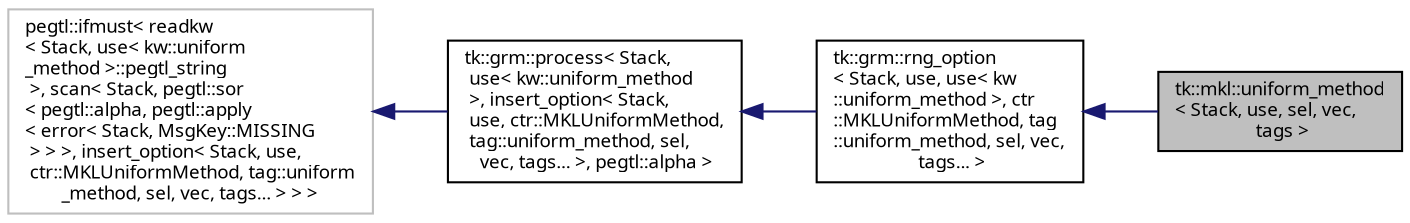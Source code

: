 digraph "tk::mkl::uniform_method&lt; Stack, use, sel, vec, tags &gt;"
{
 // INTERACTIVE_SVG=YES
  bgcolor="transparent";
  edge [fontname="sans-serif",fontsize="9",labelfontname="sans-serif",labelfontsize="9"];
  node [fontname="sans-serif",fontsize="9",shape=record];
  rankdir="LR";
  Node1 [label="tk::mkl::uniform_method\l\< Stack, use, sel, vec,\l tags \>",height=0.2,width=0.4,color="black", fillcolor="grey75", style="filled", fontcolor="black"];
  Node2 -> Node1 [dir="back",color="midnightblue",fontsize="9",style="solid",fontname="sans-serif"];
  Node2 [label="tk::grm::rng_option\l\< Stack, use, use\< kw\l::uniform_method \>, ctr\l::MKLUniformMethod, tag\l::uniform_method, sel, vec,\l tags... \>",height=0.2,width=0.4,color="black",URL="$structtk_1_1grm_1_1rng__option.html"];
  Node3 -> Node2 [dir="back",color="midnightblue",fontsize="9",style="solid",fontname="sans-serif"];
  Node3 [label="tk::grm::process\< Stack,\l use\< kw::uniform_method\l \>, insert_option\< Stack,\l use, ctr::MKLUniformMethod,\l tag::uniform_method, sel,\l vec, tags... \>, pegtl::alpha \>",height=0.2,width=0.4,color="black",URL="$structtk_1_1grm_1_1process.html"];
  Node4 -> Node3 [dir="back",color="midnightblue",fontsize="9",style="solid",fontname="sans-serif"];
  Node4 [label="pegtl::ifmust\< readkw\l\< Stack, use\< kw::uniform\l_method \>::pegtl_string\l \>, scan\< Stack, pegtl::sor\l\< pegtl::alpha, pegtl::apply\l\< error\< Stack, MsgKey::MISSING\l \> \> \>, insert_option\< Stack, use,\l ctr::MKLUniformMethod, tag::uniform\l_method, sel, vec, tags... \> \> \>",height=0.2,width=0.4,color="grey75"];
}

